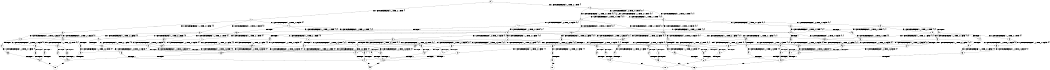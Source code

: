 digraph BCG {
size = "7, 10.5";
center = TRUE;
node [shape = circle];
0 [peripheries = 2];
0 -> 1 [label = "EX !0 !ATOMIC_EXCH_BRANCH (1, +1, TRUE, +0, 1, TRUE) !{}"];
0 -> 2 [label = "EX !1 !ATOMIC_EXCH_BRANCH (1, +0, TRUE, +0, 1, TRUE) !{}"];
1 -> 3 [label = "EX !0 !ATOMIC_EXCH_BRANCH (1, +1, TRUE, +0, 1, FALSE) !{0}"];
1 -> 4 [label = "EX !1 !ATOMIC_EXCH_BRANCH (1, +0, TRUE, +0, 1, FALSE) !{0}"];
1 -> 5 [label = "EX !0 !ATOMIC_EXCH_BRANCH (1, +1, TRUE, +0, 1, FALSE) !{0}"];
2 -> 6 [label = "EX !1 !ATOMIC_EXCH_BRANCH (1, +0, TRUE, +0, 1, TRUE) !{0, 1}"];
2 -> 7 [label = "EX !0 !ATOMIC_EXCH_BRANCH (1, +1, TRUE, +0, 1, TRUE) !{0, 1}"];
2 -> 8 [label = "EX !0 !ATOMIC_EXCH_BRANCH (1, +1, TRUE, +0, 1, TRUE) !{0, 1}"];
3 -> 9 [label = "EX !0 !ATOMIC_EXCH_BRANCH (1, +1, TRUE, +0, 3, FALSE) !{0}"];
3 -> 10 [label = "EX !1 !ATOMIC_EXCH_BRANCH (1, +0, TRUE, +0, 1, FALSE) !{0}"];
3 -> 11 [label = "EX !0 !ATOMIC_EXCH_BRANCH (1, +1, TRUE, +0, 3, FALSE) !{0}"];
4 -> 12 [label = "EX !0 !ATOMIC_EXCH_BRANCH (1, +1, TRUE, +0, 1, TRUE) !{0, 1}"];
4 -> 13 [label = "TERMINATE !1"];
4 -> 14 [label = "EX !0 !ATOMIC_EXCH_BRANCH (1, +1, TRUE, +0, 1, TRUE) !{0, 1}"];
5 -> 15 [label = "EX !1 !ATOMIC_EXCH_BRANCH (1, +0, TRUE, +0, 1, FALSE) !{0}"];
5 -> 11 [label = "EX !0 !ATOMIC_EXCH_BRANCH (1, +1, TRUE, +0, 3, FALSE) !{0}"];
6 -> 6 [label = "EX !1 !ATOMIC_EXCH_BRANCH (1, +0, TRUE, +0, 1, TRUE) !{0, 1}"];
6 -> 7 [label = "EX !0 !ATOMIC_EXCH_BRANCH (1, +1, TRUE, +0, 1, TRUE) !{0, 1}"];
6 -> 8 [label = "EX !0 !ATOMIC_EXCH_BRANCH (1, +1, TRUE, +0, 1, TRUE) !{0, 1}"];
7 -> 16 [label = "EX !0 !ATOMIC_EXCH_BRANCH (1, +1, TRUE, +0, 1, FALSE) !{0, 1}"];
7 -> 17 [label = "EX !1 !ATOMIC_EXCH_BRANCH (1, +0, TRUE, +0, 1, FALSE) !{0, 1}"];
7 -> 18 [label = "EX !0 !ATOMIC_EXCH_BRANCH (1, +1, TRUE, +0, 1, FALSE) !{0, 1}"];
8 -> 19 [label = "EX !1 !ATOMIC_EXCH_BRANCH (1, +0, TRUE, +0, 1, FALSE) !{0, 1}"];
8 -> 18 [label = "EX !0 !ATOMIC_EXCH_BRANCH (1, +1, TRUE, +0, 1, FALSE) !{0, 1}"];
8 -> 20 [label = "EX !1 !ATOMIC_EXCH_BRANCH (1, +0, TRUE, +0, 1, FALSE) !{0, 1}"];
9 -> 21 [label = "EX !1 !ATOMIC_EXCH_BRANCH (1, +0, TRUE, +0, 1, FALSE) !{0}"];
9 -> 22 [label = "TERMINATE !0"];
10 -> 23 [label = "EX !0 !ATOMIC_EXCH_BRANCH (1, +1, TRUE, +0, 3, TRUE) !{0, 1}"];
10 -> 24 [label = "TERMINATE !1"];
10 -> 25 [label = "EX !0 !ATOMIC_EXCH_BRANCH (1, +1, TRUE, +0, 3, TRUE) !{0, 1}"];
11 -> 26 [label = "EX !1 !ATOMIC_EXCH_BRANCH (1, +0, TRUE, +0, 1, FALSE) !{0}"];
11 -> 27 [label = "TERMINATE !0"];
12 -> 28 [label = "EX !0 !ATOMIC_EXCH_BRANCH (1, +1, TRUE, +0, 1, FALSE) !{0, 1}"];
12 -> 29 [label = "TERMINATE !1"];
12 -> 30 [label = "EX !0 !ATOMIC_EXCH_BRANCH (1, +1, TRUE, +0, 1, FALSE) !{0, 1}"];
13 -> 31 [label = "EX !0 !ATOMIC_EXCH_BRANCH (1, +1, TRUE, +0, 1, TRUE) !{0}"];
13 -> 32 [label = "EX !0 !ATOMIC_EXCH_BRANCH (1, +1, TRUE, +0, 1, TRUE) !{0}"];
14 -> 30 [label = "EX !0 !ATOMIC_EXCH_BRANCH (1, +1, TRUE, +0, 1, FALSE) !{0, 1}"];
14 -> 33 [label = "TERMINATE !1"];
15 -> 34 [label = "EX !0 !ATOMIC_EXCH_BRANCH (1, +1, TRUE, +0, 3, TRUE) !{0, 1}"];
15 -> 35 [label = "TERMINATE !1"];
16 -> 36 [label = "EX !0 !ATOMIC_EXCH_BRANCH (1, +1, TRUE, +0, 3, FALSE) !{0, 1}"];
16 -> 37 [label = "EX !1 !ATOMIC_EXCH_BRANCH (1, +0, TRUE, +0, 1, FALSE) !{0, 1}"];
16 -> 38 [label = "EX !0 !ATOMIC_EXCH_BRANCH (1, +1, TRUE, +0, 3, FALSE) !{0, 1}"];
17 -> 12 [label = "EX !0 !ATOMIC_EXCH_BRANCH (1, +1, TRUE, +0, 1, TRUE) !{0, 1}"];
17 -> 13 [label = "TERMINATE !1"];
17 -> 14 [label = "EX !0 !ATOMIC_EXCH_BRANCH (1, +1, TRUE, +0, 1, TRUE) !{0, 1}"];
18 -> 39 [label = "EX !1 !ATOMIC_EXCH_BRANCH (1, +0, TRUE, +0, 1, FALSE) !{0, 1}"];
18 -> 38 [label = "EX !0 !ATOMIC_EXCH_BRANCH (1, +1, TRUE, +0, 3, FALSE) !{0, 1}"];
18 -> 40 [label = "EX !1 !ATOMIC_EXCH_BRANCH (1, +0, TRUE, +0, 1, FALSE) !{0, 1}"];
19 -> 41 [label = "EX !0 !ATOMIC_EXCH_BRANCH (1, +1, TRUE, +0, 1, TRUE) !{0, 1}"];
19 -> 42 [label = "TERMINATE !1"];
19 -> 14 [label = "EX !0 !ATOMIC_EXCH_BRANCH (1, +1, TRUE, +0, 1, TRUE) !{0, 1}"];
20 -> 14 [label = "EX !0 !ATOMIC_EXCH_BRANCH (1, +1, TRUE, +0, 1, TRUE) !{0, 1}"];
20 -> 43 [label = "TERMINATE !1"];
21 -> 44 [label = "TERMINATE !0"];
21 -> 45 [label = "TERMINATE !1"];
22 -> 46 [label = "EX !1 !ATOMIC_EXCH_BRANCH (1, +0, TRUE, +0, 1, FALSE) !{}"];
23 -> 47 [label = "TERMINATE !0"];
23 -> 48 [label = "TERMINATE !1"];
24 -> 49 [label = "EX !0 !ATOMIC_EXCH_BRANCH (1, +1, TRUE, +0, 3, TRUE) !{0}"];
24 -> 50 [label = "EX !0 !ATOMIC_EXCH_BRANCH (1, +1, TRUE, +0, 3, TRUE) !{0}"];
25 -> 51 [label = "TERMINATE !0"];
25 -> 52 [label = "TERMINATE !1"];
26 -> 53 [label = "TERMINATE !0"];
26 -> 54 [label = "TERMINATE !1"];
27 -> 55 [label = "EX !1 !ATOMIC_EXCH_BRANCH (1, +0, TRUE, +0, 1, FALSE) !{}"];
28 -> 56 [label = "EX !0 !ATOMIC_EXCH_BRANCH (1, +1, TRUE, +0, 3, FALSE) !{0, 1}"];
28 -> 57 [label = "TERMINATE !1"];
28 -> 58 [label = "EX !0 !ATOMIC_EXCH_BRANCH (1, +1, TRUE, +0, 3, FALSE) !{0, 1}"];
29 -> 59 [label = "EX !0 !ATOMIC_EXCH_BRANCH (1, +1, TRUE, +0, 1, FALSE) !{0}"];
29 -> 60 [label = "EX !0 !ATOMIC_EXCH_BRANCH (1, +1, TRUE, +0, 1, FALSE) !{0}"];
30 -> 58 [label = "EX !0 !ATOMIC_EXCH_BRANCH (1, +1, TRUE, +0, 3, FALSE) !{0, 1}"];
30 -> 61 [label = "TERMINATE !1"];
31 -> 59 [label = "EX !0 !ATOMIC_EXCH_BRANCH (1, +1, TRUE, +0, 1, FALSE) !{0}"];
31 -> 60 [label = "EX !0 !ATOMIC_EXCH_BRANCH (1, +1, TRUE, +0, 1, FALSE) !{0}"];
32 -> 60 [label = "EX !0 !ATOMIC_EXCH_BRANCH (1, +1, TRUE, +0, 1, FALSE) !{0}"];
33 -> 62 [label = "EX !0 !ATOMIC_EXCH_BRANCH (1, +1, TRUE, +0, 1, FALSE) !{0}"];
34 -> 63 [label = "TERMINATE !0"];
34 -> 64 [label = "TERMINATE !1"];
35 -> 50 [label = "EX !0 !ATOMIC_EXCH_BRANCH (1, +1, TRUE, +0, 3, TRUE) !{0}"];
36 -> 65 [label = "EX !1 !ATOMIC_EXCH_BRANCH (1, +0, TRUE, +0, 1, FALSE) !{0, 1}"];
36 -> 66 [label = "TERMINATE !0"];
37 -> 23 [label = "EX !0 !ATOMIC_EXCH_BRANCH (1, +1, TRUE, +0, 3, TRUE) !{0, 1}"];
37 -> 24 [label = "TERMINATE !1"];
37 -> 25 [label = "EX !0 !ATOMIC_EXCH_BRANCH (1, +1, TRUE, +0, 3, TRUE) !{0, 1}"];
38 -> 67 [label = "EX !1 !ATOMIC_EXCH_BRANCH (1, +0, TRUE, +0, 1, FALSE) !{0, 1}"];
38 -> 68 [label = "EX !1 !ATOMIC_EXCH_BRANCH (1, +0, TRUE, +0, 1, FALSE) !{0, 1}"];
38 -> 69 [label = "TERMINATE !0"];
39 -> 70 [label = "EX !0 !ATOMIC_EXCH_BRANCH (1, +1, TRUE, +0, 3, TRUE) !{0, 1}"];
39 -> 71 [label = "TERMINATE !1"];
39 -> 25 [label = "EX !0 !ATOMIC_EXCH_BRANCH (1, +1, TRUE, +0, 3, TRUE) !{0, 1}"];
40 -> 25 [label = "EX !0 !ATOMIC_EXCH_BRANCH (1, +1, TRUE, +0, 3, TRUE) !{0, 1}"];
40 -> 72 [label = "TERMINATE !1"];
41 -> 73 [label = "EX !0 !ATOMIC_EXCH_BRANCH (1, +1, TRUE, +0, 1, FALSE) !{0, 1}"];
41 -> 74 [label = "TERMINATE !1"];
41 -> 30 [label = "EX !0 !ATOMIC_EXCH_BRANCH (1, +1, TRUE, +0, 1, FALSE) !{0, 1}"];
42 -> 75 [label = "EX !0 !ATOMIC_EXCH_BRANCH (1, +1, TRUE, +0, 1, TRUE) !{0}"];
43 -> 76 [label = "EX !0 !ATOMIC_EXCH_BRANCH (1, +1, TRUE, +0, 1, TRUE) !{0}"];
44 -> 77 [label = "TERMINATE !1"];
45 -> 77 [label = "TERMINATE !0"];
46 -> 77 [label = "TERMINATE !1"];
47 -> 78 [label = "TERMINATE !1"];
48 -> 78 [label = "TERMINATE !0"];
49 -> 78 [label = "TERMINATE !0"];
50 -> 79 [label = "TERMINATE !0"];
51 -> 80 [label = "TERMINATE !1"];
52 -> 80 [label = "TERMINATE !0"];
53 -> 81 [label = "TERMINATE !1"];
54 -> 81 [label = "TERMINATE !0"];
55 -> 81 [label = "TERMINATE !1"];
56 -> 47 [label = "TERMINATE !0"];
56 -> 48 [label = "TERMINATE !1"];
57 -> 82 [label = "EX !0 !ATOMIC_EXCH_BRANCH (1, +1, TRUE, +0, 3, FALSE) !{0}"];
57 -> 83 [label = "EX !0 !ATOMIC_EXCH_BRANCH (1, +1, TRUE, +0, 3, FALSE) !{0}"];
58 -> 51 [label = "TERMINATE !0"];
58 -> 52 [label = "TERMINATE !1"];
59 -> 82 [label = "EX !0 !ATOMIC_EXCH_BRANCH (1, +1, TRUE, +0, 3, FALSE) !{0}"];
59 -> 83 [label = "EX !0 !ATOMIC_EXCH_BRANCH (1, +1, TRUE, +0, 3, FALSE) !{0}"];
60 -> 83 [label = "EX !0 !ATOMIC_EXCH_BRANCH (1, +1, TRUE, +0, 3, FALSE) !{0}"];
61 -> 84 [label = "EX !0 !ATOMIC_EXCH_BRANCH (1, +1, TRUE, +0, 3, FALSE) !{0}"];
62 -> 84 [label = "EX !0 !ATOMIC_EXCH_BRANCH (1, +1, TRUE, +0, 3, FALSE) !{0}"];
63 -> 79 [label = "TERMINATE !1"];
64 -> 79 [label = "TERMINATE !0"];
65 -> 44 [label = "TERMINATE !0"];
65 -> 45 [label = "TERMINATE !1"];
66 -> 85 [label = "EX !1 !ATOMIC_EXCH_BRANCH (1, +0, TRUE, +0, 1, FALSE) !{1}"];
66 -> 86 [label = "EX !1 !ATOMIC_EXCH_BRANCH (1, +0, TRUE, +0, 1, FALSE) !{1}"];
67 -> 87 [label = "TERMINATE !0"];
67 -> 88 [label = "TERMINATE !1"];
68 -> 89 [label = "TERMINATE !0"];
68 -> 90 [label = "TERMINATE !1"];
69 -> 91 [label = "EX !1 !ATOMIC_EXCH_BRANCH (1, +0, TRUE, +0, 1, FALSE) !{1}"];
70 -> 92 [label = "TERMINATE !0"];
70 -> 93 [label = "TERMINATE !1"];
71 -> 94 [label = "EX !0 !ATOMIC_EXCH_BRANCH (1, +1, TRUE, +0, 3, TRUE) !{0}"];
72 -> 95 [label = "EX !0 !ATOMIC_EXCH_BRANCH (1, +1, TRUE, +0, 3, TRUE) !{0}"];
73 -> 96 [label = "EX !0 !ATOMIC_EXCH_BRANCH (1, +1, TRUE, +0, 3, FALSE) !{0, 1}"];
73 -> 97 [label = "TERMINATE !1"];
73 -> 58 [label = "EX !0 !ATOMIC_EXCH_BRANCH (1, +1, TRUE, +0, 3, FALSE) !{0, 1}"];
74 -> 98 [label = "EX !0 !ATOMIC_EXCH_BRANCH (1, +1, TRUE, +0, 1, FALSE) !{0}"];
75 -> 98 [label = "EX !0 !ATOMIC_EXCH_BRANCH (1, +1, TRUE, +0, 1, FALSE) !{0}"];
76 -> 62 [label = "EX !0 !ATOMIC_EXCH_BRANCH (1, +1, TRUE, +0, 1, FALSE) !{0}"];
77 -> 99 [label = "exit"];
78 -> 99 [label = "exit"];
79 -> 100 [label = "exit"];
80 -> 101 [label = "exit"];
81 -> 100 [label = "exit"];
82 -> 78 [label = "TERMINATE !0"];
83 -> 79 [label = "TERMINATE !0"];
84 -> 80 [label = "TERMINATE !0"];
85 -> 77 [label = "TERMINATE !1"];
86 -> 102 [label = "TERMINATE !1"];
87 -> 103 [label = "TERMINATE !1"];
88 -> 103 [label = "TERMINATE !0"];
89 -> 104 [label = "TERMINATE !1"];
90 -> 104 [label = "TERMINATE !0"];
91 -> 104 [label = "TERMINATE !1"];
92 -> 105 [label = "TERMINATE !1"];
93 -> 105 [label = "TERMINATE !0"];
94 -> 105 [label = "TERMINATE !0"];
95 -> 80 [label = "TERMINATE !0"];
96 -> 92 [label = "TERMINATE !0"];
96 -> 93 [label = "TERMINATE !1"];
97 -> 106 [label = "EX !0 !ATOMIC_EXCH_BRANCH (1, +1, TRUE, +0, 3, FALSE) !{0}"];
98 -> 106 [label = "EX !0 !ATOMIC_EXCH_BRANCH (1, +1, TRUE, +0, 3, FALSE) !{0}"];
102 -> 107 [label = "exit"];
103 -> 108 [label = "exit"];
104 -> 101 [label = "exit"];
105 -> 108 [label = "exit"];
106 -> 105 [label = "TERMINATE !0"];
}
